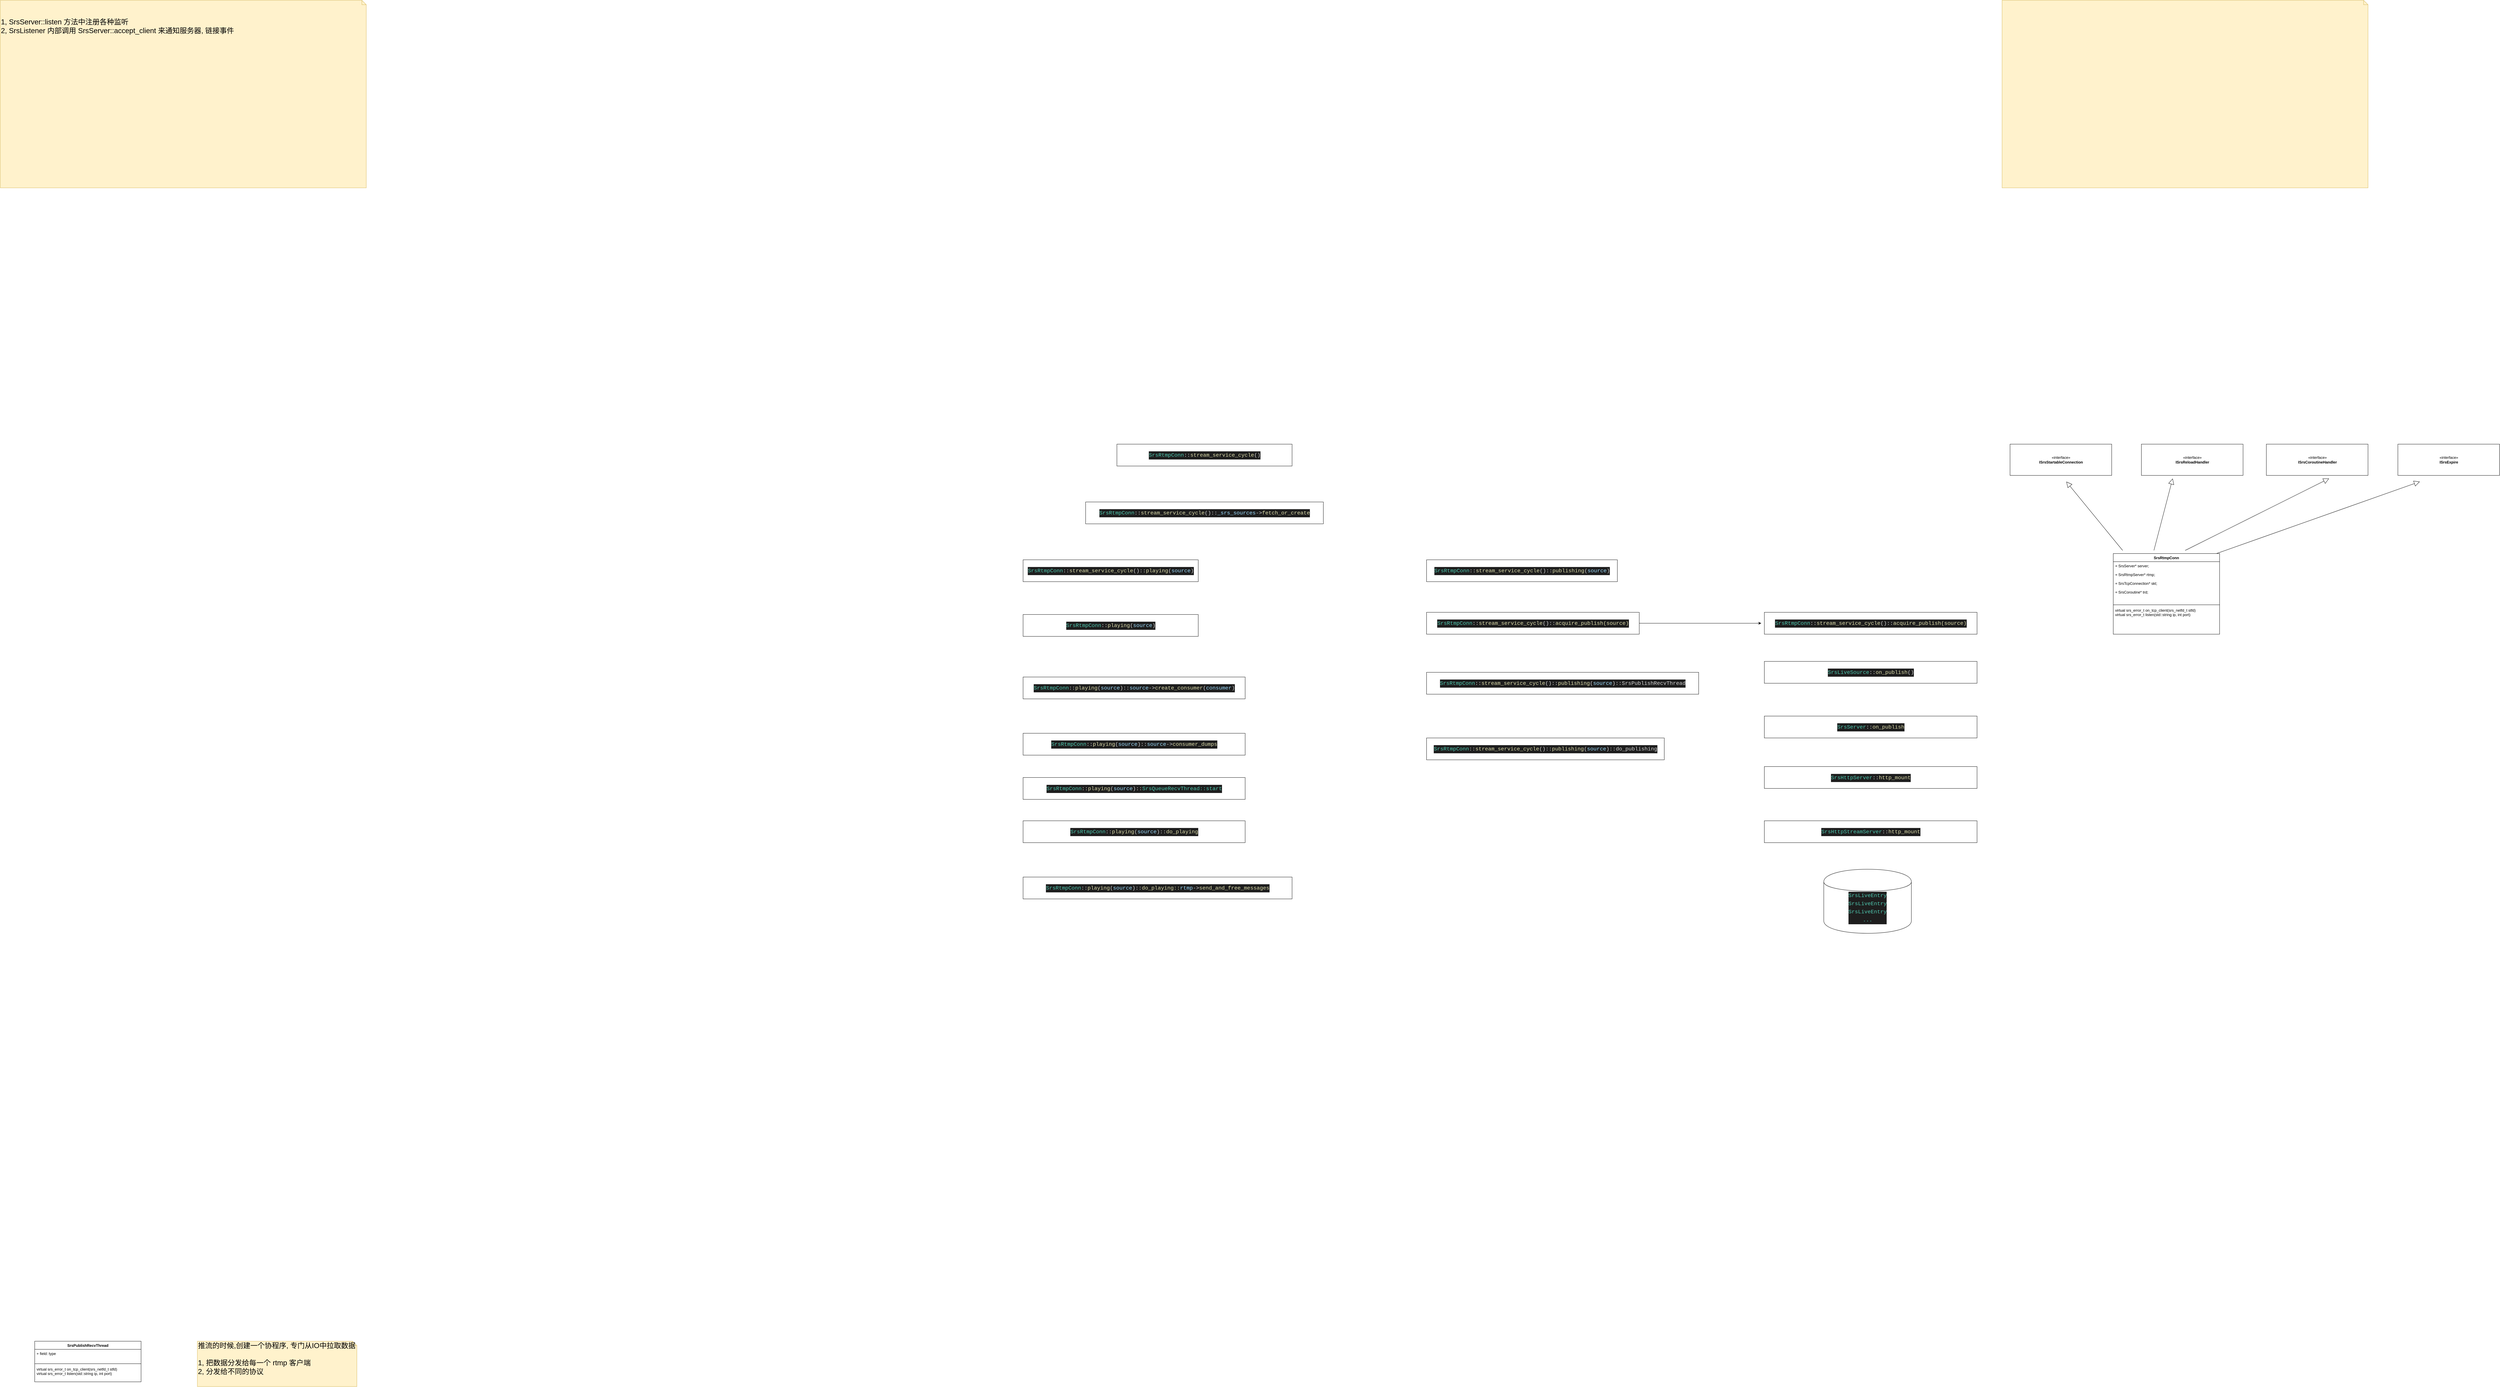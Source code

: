 <mxfile version="12.2.4" pages="1"><diagram id="sfpClXVLskc3ZAaL3iQu" name="Page-1"><mxGraphModel dx="1376" dy="957" grid="1" gridSize="10" guides="1" tooltips="1" connect="1" arrows="1" fold="1" page="1" pageScale="1" pageWidth="5500" pageHeight="5500" math="0" shadow="0"><root><mxCell id="0"/><mxCell id="1" parent="0"/><mxCell id="43" value="&lt;br&gt;&lt;br&gt;1, SrsServer::listen 方法中注册各种监听&lt;br&gt;2, SrsListener 内部调用 SrsServer::accept_client 来通知服务器, 链接事件&lt;br&gt;&lt;br&gt;" style="shape=note;whiteSpace=wrap;html=1;size=14;verticalAlign=top;align=left;spacingTop=-6;fontSize=23;fillColor=#fff2cc;strokeColor=#d6b656;" parent="1" vertex="1"><mxGeometry x="200" y="230" width="1170" height="600" as="geometry"/></mxCell><mxCell id="97" value="SrsRtmpConn" style="swimlane;fontStyle=1;align=center;verticalAlign=top;childLayout=stackLayout;horizontal=1;startSize=26;horizontalStack=0;resizeParent=1;resizeParentMax=0;resizeLast=0;collapsible=1;marginBottom=0;" parent="1" vertex="1"><mxGeometry x="6955.5" y="2000" width="340" height="258" as="geometry"/></mxCell><mxCell id="98" value="+ SrsServer* server;&#10;&#10;+ SrsRtmpServer* rtmp;&#10;&#10;+ SrsTcpConnection* skt;&#10;&#10;+ SrsCoroutine* trd;" style="text;strokeColor=none;fillColor=none;align=left;verticalAlign=top;spacingLeft=4;spacingRight=4;overflow=hidden;rotatable=0;points=[[0,0.5],[1,0.5]];portConstraint=eastwest;" parent="97" vertex="1"><mxGeometry y="26" width="340" height="134" as="geometry"/></mxCell><mxCell id="99" value="" style="line;strokeWidth=1;fillColor=none;align=left;verticalAlign=middle;spacingTop=-1;spacingLeft=3;spacingRight=3;rotatable=0;labelPosition=right;points=[];portConstraint=eastwest;" parent="97" vertex="1"><mxGeometry y="160" width="340" height="8" as="geometry"/></mxCell><mxCell id="100" value="virtual srs_error_t on_tcp_client(srs_netfd_t stfd)&#10;virtual srs_error_t listen(std::string ip, int port)" style="text;strokeColor=none;fillColor=none;align=left;verticalAlign=top;spacingLeft=4;spacingRight=4;overflow=hidden;rotatable=0;points=[[0,0.5],[1,0.5]];portConstraint=eastwest;" parent="97" vertex="1"><mxGeometry y="168" width="340" height="90" as="geometry"/></mxCell><mxCell id="101" value="«interface»&lt;br&gt;&lt;b&gt;ISrsStartableConnection&lt;/b&gt;" style="html=1;" parent="1" vertex="1"><mxGeometry x="6625.5" y="1650" width="325" height="100" as="geometry"/></mxCell><mxCell id="102" value="«interface»&lt;br&gt;&lt;b&gt;ISrsReloadHandler&lt;/b&gt;" style="html=1;" parent="1" vertex="1"><mxGeometry x="7045.5" y="1650" width="325" height="100" as="geometry"/></mxCell><mxCell id="103" value="«interface»&lt;br&gt;&lt;b&gt;ISrsCoroutineHandler&lt;/b&gt;" style="html=1;" parent="1" vertex="1"><mxGeometry x="7445" y="1650" width="325" height="100" as="geometry"/></mxCell><mxCell id="104" value="«interface»&lt;br&gt;&lt;b&gt;ISrsExpire&lt;/b&gt;" style="html=1;" parent="1" vertex="1"><mxGeometry x="7865.5" y="1650" width="325" height="100" as="geometry"/></mxCell><mxCell id="106" value="" style="endArrow=block;endSize=16;endFill=0;html=1;" parent="1" edge="1"><mxGeometry width="160" relative="1" as="geometry"><mxPoint x="6985.5" y="1990" as="sourcePoint"/><mxPoint x="6805.5" y="1770" as="targetPoint"/></mxGeometry></mxCell><mxCell id="107" value="" style="endArrow=block;endSize=16;endFill=0;html=1;" parent="1" edge="1"><mxGeometry width="160" relative="1" as="geometry"><mxPoint x="7085.5" y="1990" as="sourcePoint"/><mxPoint x="7145.5" y="1760" as="targetPoint"/></mxGeometry></mxCell><mxCell id="108" value="" style="endArrow=block;endSize=16;endFill=0;html=1;" parent="1" edge="1"><mxGeometry width="160" relative="1" as="geometry"><mxPoint x="7185.5" y="1990" as="sourcePoint"/><mxPoint x="7645.5" y="1760" as="targetPoint"/></mxGeometry></mxCell><mxCell id="109" value="" style="endArrow=block;endSize=16;endFill=0;html=1;" parent="1" edge="1"><mxGeometry width="160" relative="1" as="geometry"><mxPoint x="7285.5" y="2000" as="sourcePoint"/><mxPoint x="7935.5" y="1770" as="targetPoint"/></mxGeometry></mxCell><mxCell id="110" value="" style="shape=note;whiteSpace=wrap;html=1;size=14;verticalAlign=top;align=left;spacingTop=-6;fontSize=23;fillColor=#fff2cc;strokeColor=#d6b656;" parent="1" vertex="1"><mxGeometry x="6600" y="230" width="1170" height="600" as="geometry"/></mxCell><mxCell id="111" value="SrsPublishRecvThread" style="swimlane;fontStyle=1;align=center;verticalAlign=top;childLayout=stackLayout;horizontal=1;startSize=26;horizontalStack=0;resizeParent=1;resizeParentMax=0;resizeLast=0;collapsible=1;marginBottom=0;" parent="1" vertex="1"><mxGeometry x="310" y="4520" width="340" height="130" as="geometry"/></mxCell><mxCell id="112" value="+ field: type" style="text;strokeColor=none;fillColor=none;align=left;verticalAlign=top;spacingLeft=4;spacingRight=4;overflow=hidden;rotatable=0;points=[[0,0.5],[1,0.5]];portConstraint=eastwest;" parent="111" vertex="1"><mxGeometry y="26" width="340" height="42" as="geometry"/></mxCell><mxCell id="113" value="" style="line;strokeWidth=1;fillColor=none;align=left;verticalAlign=middle;spacingTop=-1;spacingLeft=3;spacingRight=3;rotatable=0;labelPosition=right;points=[];portConstraint=eastwest;" parent="111" vertex="1"><mxGeometry y="68" width="340" height="8" as="geometry"/></mxCell><mxCell id="114" value="virtual srs_error_t on_tcp_client(srs_netfd_t stfd)&#10;virtual srs_error_t listen(std::string ip, int port)" style="text;strokeColor=none;fillColor=none;align=left;verticalAlign=top;spacingLeft=4;spacingRight=4;overflow=hidden;rotatable=0;points=[[0,0.5],[1,0.5]];portConstraint=eastwest;" parent="111" vertex="1"><mxGeometry y="76" width="340" height="54" as="geometry"/></mxCell><mxCell id="115" value="推流的时候,创建一个协程序, 专门从IO中拉取数据&lt;br&gt;&lt;br&gt;1, 把数据分发给每一个 rtmp 客户端&lt;br&gt;2, 分发给不同的协议" style="shape=note;whiteSpace=wrap;html=1;size=14;verticalAlign=top;align=left;spacingTop=-6;fontSize=23;fillColor=#fff2cc;strokeColor=#d6b656;" parent="1" vertex="1"><mxGeometry x="830" y="4520" width="510" height="145" as="geometry"/></mxCell><mxCell id="116" value="&lt;div style=&quot;background-color: rgb(30 , 30 , 30) ; font-family: &amp;#34;menlo&amp;#34; , &amp;#34;monaco&amp;#34; , &amp;#34;courier new&amp;#34; , monospace ; font-size: 17px ; line-height: 26px ; white-space: pre&quot;&gt;&lt;div style=&quot;color: rgb(212 , 212 , 212) ; font-family: &amp;#34;menlo&amp;#34; , &amp;#34;monaco&amp;#34; , &amp;#34;courier new&amp;#34; , monospace ; line-height: 26px&quot;&gt;&lt;span style=&quot;color: #4ec9b0&quot;&gt;SrsRtmpConn&lt;/span&gt;::&lt;span style=&quot;color: #dcdcaa&quot;&gt;stream_service_cycle&lt;/span&gt;()&lt;/div&gt;&lt;/div&gt;" style="html=1;fontSize=23;" parent="1" vertex="1"><mxGeometry x="3770" y="1650" width="560" height="70" as="geometry"/></mxCell><mxCell id="117" value="&lt;div style=&quot;background-color: rgb(30 , 30 , 30) ; font-family: &amp;#34;menlo&amp;#34; , &amp;#34;monaco&amp;#34; , &amp;#34;courier new&amp;#34; , monospace ; font-size: 17px ; line-height: 26px ; white-space: pre&quot;&gt;&lt;div style=&quot;color: rgb(212 , 212 , 212) ; font-family: &amp;#34;menlo&amp;#34; , &amp;#34;monaco&amp;#34; , &amp;#34;courier new&amp;#34; , monospace ; line-height: 26px&quot;&gt;&lt;span style=&quot;color: #4ec9b0&quot;&gt;SrsRtmpConn&lt;/span&gt;::&lt;span style=&quot;color: #dcdcaa&quot;&gt;stream_service_cycle&lt;/span&gt;()::&lt;span style=&quot;font-family: &amp;#34;menlo&amp;#34; , &amp;#34;monaco&amp;#34; , &amp;#34;courier new&amp;#34; , monospace ; color: rgb(156 , 220 , 254)&quot;&gt;_srs_sources&lt;/span&gt;&lt;span style=&quot;font-family: &amp;#34;menlo&amp;#34; , &amp;#34;monaco&amp;#34; , &amp;#34;courier new&amp;#34; , monospace&quot;&gt;-&amp;gt;&lt;/span&gt;&lt;span style=&quot;font-family: &amp;#34;menlo&amp;#34; , &amp;#34;monaco&amp;#34; , &amp;#34;courier new&amp;#34; , monospace ; color: rgb(220 , 220 , 170)&quot;&gt;fetch_or_create&lt;/span&gt;&lt;/div&gt;&lt;/div&gt;" style="html=1;fontSize=23;" parent="1" vertex="1"><mxGeometry x="3670" y="1835" width="760" height="70" as="geometry"/></mxCell><mxCell id="118" value="&lt;div style=&quot;background-color: rgb(30 , 30 , 30) ; font-family: &amp;#34;menlo&amp;#34; , &amp;#34;monaco&amp;#34; , &amp;#34;courier new&amp;#34; , monospace ; font-size: 17px ; line-height: 26px ; white-space: pre&quot;&gt;&lt;div style=&quot;color: rgb(212 , 212 , 212) ; font-family: &amp;#34;menlo&amp;#34; , &amp;#34;monaco&amp;#34; , &amp;#34;courier new&amp;#34; , monospace ; line-height: 26px&quot;&gt;&lt;span style=&quot;color: #4ec9b0&quot;&gt;SrsRtmpConn&lt;/span&gt;::&lt;span style=&quot;color: #dcdcaa&quot;&gt;stream_service_cycle&lt;/span&gt;()::&lt;span style=&quot;font-family: &amp;#34;menlo&amp;#34; , &amp;#34;monaco&amp;#34; , &amp;#34;courier new&amp;#34; , monospace ; color: rgb(220 , 220 , 170)&quot;&gt;playing&lt;/span&gt;&lt;span style=&quot;font-family: &amp;#34;menlo&amp;#34; , &amp;#34;monaco&amp;#34; , &amp;#34;courier new&amp;#34; , monospace&quot;&gt;(&lt;/span&gt;&lt;span style=&quot;font-family: &amp;#34;menlo&amp;#34; , &amp;#34;monaco&amp;#34; , &amp;#34;courier new&amp;#34; , monospace ; color: rgb(156 , 220 , 254)&quot;&gt;source&lt;/span&gt;&lt;span style=&quot;font-family: &amp;#34;menlo&amp;#34; , &amp;#34;monaco&amp;#34; , &amp;#34;courier new&amp;#34; , monospace&quot;&gt;)&lt;/span&gt;&lt;/div&gt;&lt;/div&gt;" style="html=1;fontSize=23;" parent="1" vertex="1"><mxGeometry x="3470" y="2020" width="560" height="70" as="geometry"/></mxCell><mxCell id="121" value="&lt;div style=&quot;background-color: rgb(30 , 30 , 30) ; font-family: &amp;#34;menlo&amp;#34; , &amp;#34;monaco&amp;#34; , &amp;#34;courier new&amp;#34; , monospace ; font-size: 17px ; line-height: 26px ; white-space: pre&quot;&gt;&lt;div style=&quot;color: rgb(212 , 212 , 212) ; font-family: &amp;#34;menlo&amp;#34; , &amp;#34;monaco&amp;#34; , &amp;#34;courier new&amp;#34; , monospace ; line-height: 26px&quot;&gt;&lt;span style=&quot;color: #4ec9b0&quot;&gt;SrsRtmpConn&lt;/span&gt;::&lt;span style=&quot;color: #dcdcaa&quot;&gt;stream_service_cycle&lt;/span&gt;()::&lt;span style=&quot;font-family: &amp;#34;menlo&amp;#34; , &amp;#34;monaco&amp;#34; , &amp;#34;courier new&amp;#34; , monospace ; color: rgb(220 , 220 , 170)&quot;&gt;publishing&lt;/span&gt;&lt;span style=&quot;font-family: &amp;#34;menlo&amp;#34; , &amp;#34;monaco&amp;#34; , &amp;#34;courier new&amp;#34; , monospace&quot;&gt;(&lt;/span&gt;&lt;span style=&quot;font-family: &amp;#34;menlo&amp;#34; , &amp;#34;monaco&amp;#34; , &amp;#34;courier new&amp;#34; , monospace ; color: rgb(156 , 220 , 254)&quot;&gt;source&lt;/span&gt;&lt;span style=&quot;font-family: &amp;#34;menlo&amp;#34; , &amp;#34;monaco&amp;#34; , &amp;#34;courier new&amp;#34; , monospace&quot;&gt;)&lt;/span&gt;&lt;/div&gt;&lt;/div&gt;" style="html=1;fontSize=23;" parent="1" vertex="1"><mxGeometry x="4760" y="2020" width="610" height="70" as="geometry"/></mxCell><mxCell id="122" value="&lt;div style=&quot;background-color: rgb(30 , 30 , 30) ; font-family: &amp;#34;menlo&amp;#34; , &amp;#34;monaco&amp;#34; , &amp;#34;courier new&amp;#34; , monospace ; font-size: 17px ; line-height: 26px ; white-space: pre&quot;&gt;&lt;div style=&quot;color: rgb(212 , 212 , 212) ; font-family: &amp;#34;menlo&amp;#34; , &amp;#34;monaco&amp;#34; , &amp;#34;courier new&amp;#34; , monospace ; line-height: 26px&quot;&gt;&lt;span style=&quot;color: #4ec9b0&quot;&gt;SrsRtmpConn&lt;/span&gt;::&lt;span style=&quot;font-family: &amp;#34;menlo&amp;#34; , &amp;#34;monaco&amp;#34; , &amp;#34;courier new&amp;#34; , monospace ; color: rgb(220 , 220 , 170)&quot;&gt;playing&lt;/span&gt;&lt;span style=&quot;font-family: &amp;#34;menlo&amp;#34; , &amp;#34;monaco&amp;#34; , &amp;#34;courier new&amp;#34; , monospace&quot;&gt;(&lt;/span&gt;&lt;span style=&quot;font-family: &amp;#34;menlo&amp;#34; , &amp;#34;monaco&amp;#34; , &amp;#34;courier new&amp;#34; , monospace ; color: rgb(156 , 220 , 254)&quot;&gt;source&lt;/span&gt;&lt;span style=&quot;font-family: &amp;#34;menlo&amp;#34; , &amp;#34;monaco&amp;#34; , &amp;#34;courier new&amp;#34; , monospace&quot;&gt;)&lt;/span&gt;&lt;/div&gt;&lt;/div&gt;" style="html=1;fontSize=23;" parent="1" vertex="1"><mxGeometry x="3470" y="2195" width="560" height="70" as="geometry"/></mxCell><mxCell id="123" value="&lt;div style=&quot;background-color: rgb(30 , 30 , 30) ; font-family: &amp;#34;menlo&amp;#34; , &amp;#34;monaco&amp;#34; , &amp;#34;courier new&amp;#34; , monospace ; font-size: 17px ; line-height: 26px ; white-space: pre&quot;&gt;&lt;div style=&quot;color: rgb(212 , 212 , 212) ; font-family: &amp;#34;menlo&amp;#34; , &amp;#34;monaco&amp;#34; , &amp;#34;courier new&amp;#34; , monospace ; line-height: 26px&quot;&gt;&lt;span style=&quot;color: #4ec9b0&quot;&gt;SrsRtmpConn&lt;/span&gt;::&lt;span style=&quot;font-family: &amp;#34;menlo&amp;#34; , &amp;#34;monaco&amp;#34; , &amp;#34;courier new&amp;#34; , monospace ; color: rgb(220 , 220 , 170)&quot;&gt;playing&lt;/span&gt;&lt;span style=&quot;font-family: &amp;#34;menlo&amp;#34; , &amp;#34;monaco&amp;#34; , &amp;#34;courier new&amp;#34; , monospace&quot;&gt;(&lt;/span&gt;&lt;span style=&quot;font-family: &amp;#34;menlo&amp;#34; , &amp;#34;monaco&amp;#34; , &amp;#34;courier new&amp;#34; , monospace ; color: rgb(156 , 220 , 254)&quot;&gt;source&lt;/span&gt;&lt;span style=&quot;font-family: &amp;#34;menlo&amp;#34; , &amp;#34;monaco&amp;#34; , &amp;#34;courier new&amp;#34; , monospace&quot;&gt;)::&lt;/span&gt;&lt;span style=&quot;font-family: &amp;#34;menlo&amp;#34; , &amp;#34;monaco&amp;#34; , &amp;#34;courier new&amp;#34; , monospace ; color: rgb(156 , 220 , 254)&quot;&gt;source&lt;/span&gt;&lt;span style=&quot;font-family: &amp;#34;menlo&amp;#34; , &amp;#34;monaco&amp;#34; , &amp;#34;courier new&amp;#34; , monospace&quot;&gt;-&amp;gt;&lt;/span&gt;&lt;span style=&quot;font-family: &amp;#34;menlo&amp;#34; , &amp;#34;monaco&amp;#34; , &amp;#34;courier new&amp;#34; , monospace ; color: rgb(220 , 220 , 170)&quot;&gt;create_consumer&lt;/span&gt;&lt;span style=&quot;font-family: &amp;#34;menlo&amp;#34; , &amp;#34;monaco&amp;#34; , &amp;#34;courier new&amp;#34; , monospace&quot;&gt;(&lt;/span&gt;&lt;span style=&quot;font-family: &amp;#34;menlo&amp;#34; , &amp;#34;monaco&amp;#34; , &amp;#34;courier new&amp;#34; , monospace ; color: rgb(156 , 220 , 254)&quot;&gt;consumer&lt;/span&gt;&lt;span style=&quot;font-family: &amp;#34;menlo&amp;#34; , &amp;#34;monaco&amp;#34; , &amp;#34;courier new&amp;#34; , monospace&quot;&gt;)&lt;/span&gt;&lt;/div&gt;&lt;/div&gt;" style="html=1;fontSize=23;" parent="1" vertex="1"><mxGeometry x="3470" y="2395" width="710" height="70" as="geometry"/></mxCell><mxCell id="124" value="&lt;div style=&quot;background-color: rgb(30 , 30 , 30) ; font-family: &amp;#34;menlo&amp;#34; , &amp;#34;monaco&amp;#34; , &amp;#34;courier new&amp;#34; , monospace ; font-size: 17px ; line-height: 26px ; white-space: pre&quot;&gt;&lt;div style=&quot;color: rgb(212 , 212 , 212) ; font-family: &amp;#34;menlo&amp;#34; , &amp;#34;monaco&amp;#34; , &amp;#34;courier new&amp;#34; , monospace ; line-height: 26px&quot;&gt;&lt;span style=&quot;color: #4ec9b0&quot;&gt;SrsRtmpConn&lt;/span&gt;::&lt;span style=&quot;font-family: &amp;#34;menlo&amp;#34; , &amp;#34;monaco&amp;#34; , &amp;#34;courier new&amp;#34; , monospace ; color: rgb(220 , 220 , 170)&quot;&gt;playing&lt;/span&gt;&lt;span style=&quot;font-family: &amp;#34;menlo&amp;#34; , &amp;#34;monaco&amp;#34; , &amp;#34;courier new&amp;#34; , monospace&quot;&gt;(&lt;/span&gt;&lt;span style=&quot;font-family: &amp;#34;menlo&amp;#34; , &amp;#34;monaco&amp;#34; , &amp;#34;courier new&amp;#34; , monospace ; color: rgb(156 , 220 , 254)&quot;&gt;source&lt;/span&gt;&lt;span style=&quot;font-family: &amp;#34;menlo&amp;#34; , &amp;#34;monaco&amp;#34; , &amp;#34;courier new&amp;#34; , monospace&quot;&gt;)::&lt;/span&gt;&lt;span style=&quot;color: rgb(220 , 220 , 170) ; font-family: &amp;#34;menlo&amp;#34; , &amp;#34;monaco&amp;#34; , &amp;#34;courier new&amp;#34; , monospace&quot;&gt;do_playing&lt;/span&gt;&lt;/div&gt;&lt;/div&gt;" style="html=1;fontSize=23;" parent="1" vertex="1"><mxGeometry x="3470" y="2855" width="710" height="70" as="geometry"/></mxCell><mxCell id="125" value="&lt;div style=&quot;background-color: rgb(30 , 30 , 30) ; font-family: &amp;#34;menlo&amp;#34; , &amp;#34;monaco&amp;#34; , &amp;#34;courier new&amp;#34; , monospace ; font-size: 17px ; line-height: 26px ; white-space: pre&quot;&gt;&lt;div style=&quot;color: rgb(212 , 212 , 212) ; font-family: &amp;#34;menlo&amp;#34; , &amp;#34;monaco&amp;#34; , &amp;#34;courier new&amp;#34; , monospace ; line-height: 26px&quot;&gt;&lt;span style=&quot;color: #4ec9b0&quot;&gt;SrsRtmpConn&lt;/span&gt;::&lt;span style=&quot;font-family: &amp;#34;menlo&amp;#34; , &amp;#34;monaco&amp;#34; , &amp;#34;courier new&amp;#34; , monospace ; color: rgb(220 , 220 , 170)&quot;&gt;playing&lt;/span&gt;&lt;span style=&quot;font-family: &amp;#34;menlo&amp;#34; , &amp;#34;monaco&amp;#34; , &amp;#34;courier new&amp;#34; , monospace&quot;&gt;(&lt;/span&gt;&lt;span style=&quot;font-family: &amp;#34;menlo&amp;#34; , &amp;#34;monaco&amp;#34; , &amp;#34;courier new&amp;#34; , monospace ; color: rgb(156 , 220 , 254)&quot;&gt;source&lt;/span&gt;&lt;span style=&quot;font-family: &amp;#34;menlo&amp;#34; , &amp;#34;monaco&amp;#34; , &amp;#34;courier new&amp;#34; , monospace&quot;&gt;)::&lt;/span&gt;&lt;span style=&quot;font-family: &amp;#34;menlo&amp;#34; , &amp;#34;monaco&amp;#34; , &amp;#34;courier new&amp;#34; , monospace ; color: rgb(156 , 220 , 254)&quot;&gt;source&lt;/span&gt;&lt;span style=&quot;font-family: &amp;#34;menlo&amp;#34; , &amp;#34;monaco&amp;#34; , &amp;#34;courier new&amp;#34; , monospace&quot;&gt;-&amp;gt;&lt;/span&gt;&lt;span style=&quot;color: rgb(220 , 220 , 170) ; font-family: &amp;#34;menlo&amp;#34; , &amp;#34;monaco&amp;#34; , &amp;#34;courier new&amp;#34; , monospace&quot;&gt;consumer_dumps&lt;/span&gt;&lt;/div&gt;&lt;/div&gt;" style="html=1;fontSize=23;" parent="1" vertex="1"><mxGeometry x="3470" y="2575" width="710" height="70" as="geometry"/></mxCell><mxCell id="126" value="&lt;div style=&quot;background-color: rgb(30 , 30 , 30) ; font-family: &amp;#34;menlo&amp;#34; , &amp;#34;monaco&amp;#34; , &amp;#34;courier new&amp;#34; , monospace ; font-size: 17px ; line-height: 26px ; white-space: pre&quot;&gt;&lt;div style=&quot;color: rgb(212 , 212 , 212) ; font-family: &amp;#34;menlo&amp;#34; , &amp;#34;monaco&amp;#34; , &amp;#34;courier new&amp;#34; , monospace ; line-height: 26px&quot;&gt;&lt;span style=&quot;color: #4ec9b0&quot;&gt;SrsRtmpConn&lt;/span&gt;::&lt;span style=&quot;font-family: &amp;#34;menlo&amp;#34; , &amp;#34;monaco&amp;#34; , &amp;#34;courier new&amp;#34; , monospace ; color: rgb(220 , 220 , 170)&quot;&gt;playing&lt;/span&gt;&lt;span style=&quot;font-family: &amp;#34;menlo&amp;#34; , &amp;#34;monaco&amp;#34; , &amp;#34;courier new&amp;#34; , monospace&quot;&gt;(&lt;/span&gt;&lt;span style=&quot;font-family: &amp;#34;menlo&amp;#34; , &amp;#34;monaco&amp;#34; , &amp;#34;courier new&amp;#34; , monospace ; color: rgb(156 , 220 , 254)&quot;&gt;source&lt;/span&gt;&lt;span style=&quot;font-family: &amp;#34;menlo&amp;#34; , &amp;#34;monaco&amp;#34; , &amp;#34;courier new&amp;#34; , monospace&quot;&gt;)::&lt;/span&gt;&lt;span style=&quot;color: rgb(78 , 201 , 176) ; font-family: &amp;#34;menlo&amp;#34; , &amp;#34;monaco&amp;#34; , &amp;#34;courier new&amp;#34; , monospace&quot;&gt;SrsQueueRecvThread::start&lt;/span&gt;&lt;/div&gt;&lt;/div&gt;" style="html=1;fontSize=23;" parent="1" vertex="1"><mxGeometry x="3470" y="2716.5" width="710" height="70" as="geometry"/></mxCell><mxCell id="127" value="&lt;div style=&quot;background-color: rgb(30 , 30 , 30) ; font-family: &amp;#34;menlo&amp;#34; , &amp;#34;monaco&amp;#34; , &amp;#34;courier new&amp;#34; , monospace ; font-size: 17px ; line-height: 26px ; white-space: pre&quot;&gt;&lt;div style=&quot;color: rgb(212 , 212 , 212) ; font-family: &amp;#34;menlo&amp;#34; , &amp;#34;monaco&amp;#34; , &amp;#34;courier new&amp;#34; , monospace ; line-height: 26px&quot;&gt;&lt;span style=&quot;color: #4ec9b0&quot;&gt;SrsRtmpConn&lt;/span&gt;::&lt;span style=&quot;color: #dcdcaa&quot;&gt;stream_service_cycle&lt;/span&gt;()::&lt;span style=&quot;font-family: &amp;#34;menlo&amp;#34; , &amp;#34;monaco&amp;#34; , &amp;#34;courier new&amp;#34; , monospace ; color: rgb(220 , 220 , 170)&quot;&gt;publishing&lt;/span&gt;&lt;span style=&quot;font-family: &amp;#34;menlo&amp;#34; , &amp;#34;monaco&amp;#34; , &amp;#34;courier new&amp;#34; , monospace&quot;&gt;(&lt;/span&gt;&lt;span style=&quot;font-family: &amp;#34;menlo&amp;#34; , &amp;#34;monaco&amp;#34; , &amp;#34;courier new&amp;#34; , monospace ; color: rgb(156 , 220 , 254)&quot;&gt;source&lt;/span&gt;&lt;span style=&quot;font-family: &amp;#34;menlo&amp;#34; , &amp;#34;monaco&amp;#34; , &amp;#34;courier new&amp;#34; , monospace&quot;&gt;)::do_publishing&lt;/span&gt;&lt;/div&gt;&lt;/div&gt;" style="html=1;fontSize=23;" parent="1" vertex="1"><mxGeometry x="4760" y="2590" width="760" height="70" as="geometry"/></mxCell><mxCell id="128" value="&lt;div style=&quot;background-color: rgb(30 , 30 , 30) ; font-family: &amp;#34;menlo&amp;#34; , &amp;#34;monaco&amp;#34; , &amp;#34;courier new&amp;#34; , monospace ; font-size: 17px ; line-height: 26px ; white-space: pre&quot;&gt;&lt;div style=&quot;color: rgb(212 , 212 , 212) ; font-family: &amp;#34;menlo&amp;#34; , &amp;#34;monaco&amp;#34; , &amp;#34;courier new&amp;#34; , monospace ; line-height: 26px&quot;&gt;&lt;span style=&quot;color: #4ec9b0&quot;&gt;SrsRtmpConn&lt;/span&gt;::&lt;span style=&quot;font-family: &amp;#34;menlo&amp;#34; , &amp;#34;monaco&amp;#34; , &amp;#34;courier new&amp;#34; , monospace ; color: rgb(220 , 220 , 170)&quot;&gt;playing&lt;/span&gt;&lt;span style=&quot;font-family: &amp;#34;menlo&amp;#34; , &amp;#34;monaco&amp;#34; , &amp;#34;courier new&amp;#34; , monospace&quot;&gt;(&lt;/span&gt;&lt;span style=&quot;font-family: &amp;#34;menlo&amp;#34; , &amp;#34;monaco&amp;#34; , &amp;#34;courier new&amp;#34; , monospace ; color: rgb(156 , 220 , 254)&quot;&gt;source&lt;/span&gt;&lt;span style=&quot;font-family: &amp;#34;menlo&amp;#34; , &amp;#34;monaco&amp;#34; , &amp;#34;courier new&amp;#34; , monospace&quot;&gt;)::&lt;/span&gt;&lt;span style=&quot;color: rgb(220 , 220 , 170) ; font-family: &amp;#34;menlo&amp;#34; , &amp;#34;monaco&amp;#34; , &amp;#34;courier new&amp;#34; , monospace&quot;&gt;do_playing::&lt;/span&gt;&lt;span style=&quot;font-family: &amp;#34;menlo&amp;#34; , &amp;#34;monaco&amp;#34; , &amp;#34;courier new&amp;#34; , monospace ; color: rgb(156 , 220 , 254)&quot;&gt;rtmp&lt;/span&gt;&lt;span style=&quot;font-family: &amp;#34;menlo&amp;#34; , &amp;#34;monaco&amp;#34; , &amp;#34;courier new&amp;#34; , monospace&quot;&gt;-&amp;gt;&lt;/span&gt;&lt;span style=&quot;font-family: &amp;#34;menlo&amp;#34; , &amp;#34;monaco&amp;#34; , &amp;#34;courier new&amp;#34; , monospace ; color: rgb(220 , 220 , 170)&quot;&gt;send_and_free_messages&lt;/span&gt;&lt;/div&gt;&lt;/div&gt;" style="html=1;fontSize=23;" parent="1" vertex="1"><mxGeometry x="3470" y="3035" width="860" height="70" as="geometry"/></mxCell><mxCell id="129" value="&lt;div style=&quot;background-color: rgb(30 , 30 , 30) ; font-family: &amp;#34;menlo&amp;#34; , &amp;#34;monaco&amp;#34; , &amp;#34;courier new&amp;#34; , monospace ; font-size: 17px ; line-height: 26px ; white-space: pre&quot;&gt;&lt;div style=&quot;color: rgb(212 , 212 , 212) ; font-family: &amp;#34;menlo&amp;#34; , &amp;#34;monaco&amp;#34; , &amp;#34;courier new&amp;#34; , monospace ; line-height: 26px&quot;&gt;&lt;span style=&quot;color: #4ec9b0&quot;&gt;SrsRtmpConn&lt;/span&gt;::&lt;span style=&quot;color: #dcdcaa&quot;&gt;stream_service_cycle&lt;/span&gt;()::&lt;span style=&quot;font-family: &amp;#34;menlo&amp;#34; , &amp;#34;monaco&amp;#34; , &amp;#34;courier new&amp;#34; , monospace ; color: rgb(220 , 220 , 170)&quot;&gt;publishing&lt;/span&gt;&lt;span style=&quot;font-family: &amp;#34;menlo&amp;#34; , &amp;#34;monaco&amp;#34; , &amp;#34;courier new&amp;#34; , monospace&quot;&gt;(&lt;/span&gt;&lt;span style=&quot;font-family: &amp;#34;menlo&amp;#34; , &amp;#34;monaco&amp;#34; , &amp;#34;courier new&amp;#34; , monospace ; color: rgb(156 , 220 , 254)&quot;&gt;source&lt;/span&gt;&lt;span style=&quot;font-family: &amp;#34;menlo&amp;#34; , &amp;#34;monaco&amp;#34; , &amp;#34;courier new&amp;#34; , monospace&quot;&gt;)::SrsPublishRecvThread&lt;/span&gt;&lt;/div&gt;&lt;/div&gt;" style="html=1;fontSize=23;" parent="1" vertex="1"><mxGeometry x="4760" y="2380" width="870" height="70" as="geometry"/></mxCell><mxCell id="132" style="edgeStyle=orthogonalEdgeStyle;rounded=0;orthogonalLoop=1;jettySize=auto;html=1;" edge="1" parent="1" source="130"><mxGeometry relative="1" as="geometry"><mxPoint x="5830" y="2223" as="targetPoint"/></mxGeometry></mxCell><mxCell id="130" value="&lt;div style=&quot;background-color: rgb(30 , 30 , 30) ; font-family: &amp;#34;menlo&amp;#34; , &amp;#34;monaco&amp;#34; , &amp;#34;courier new&amp;#34; , monospace ; font-size: 17px ; line-height: 26px ; white-space: pre&quot;&gt;&lt;div style=&quot;color: rgb(212 , 212 , 212) ; font-family: &amp;#34;menlo&amp;#34; , &amp;#34;monaco&amp;#34; , &amp;#34;courier new&amp;#34; , monospace ; line-height: 26px&quot;&gt;&lt;span style=&quot;color: #4ec9b0&quot;&gt;SrsRtmpConn&lt;/span&gt;::&lt;span style=&quot;color: #dcdcaa&quot;&gt;stream_service_cycle&lt;/span&gt;()::&lt;span style=&quot;color: rgb(220 , 220 , 170) ; font-family: &amp;#34;menlo&amp;#34; , &amp;#34;monaco&amp;#34; , &amp;#34;courier new&amp;#34; , monospace&quot;&gt;acquire_publish(source)&lt;/span&gt;&lt;/div&gt;&lt;/div&gt;" style="html=1;fontSize=23;" vertex="1" parent="1"><mxGeometry x="4760" y="2188" width="680" height="70" as="geometry"/></mxCell><mxCell id="131" value="&lt;div style=&quot;background-color: rgb(30 , 30 , 30) ; font-family: &amp;#34;menlo&amp;#34; , &amp;#34;monaco&amp;#34; , &amp;#34;courier new&amp;#34; , monospace ; font-size: 17px ; line-height: 26px ; white-space: pre&quot;&gt;&lt;div style=&quot;color: rgb(212 , 212 , 212) ; font-family: &amp;#34;menlo&amp;#34; , &amp;#34;monaco&amp;#34; , &amp;#34;courier new&amp;#34; , monospace ; line-height: 26px&quot;&gt;&lt;span style=&quot;color: #4ec9b0&quot;&gt;SrsRtmpConn&lt;/span&gt;::&lt;span style=&quot;color: #dcdcaa&quot;&gt;stream_service_cycle&lt;/span&gt;()::&lt;span style=&quot;color: rgb(220 , 220 , 170) ; font-family: &amp;#34;menlo&amp;#34; , &amp;#34;monaco&amp;#34; , &amp;#34;courier new&amp;#34; , monospace&quot;&gt;acquire_publish(source)&lt;/span&gt;&lt;/div&gt;&lt;/div&gt;" style="html=1;fontSize=23;" vertex="1" parent="1"><mxGeometry x="5840" y="2188" width="680" height="70" as="geometry"/></mxCell><mxCell id="133" value="&lt;div style=&quot;background-color: rgb(30 , 30 , 30) ; font-family: &amp;#34;menlo&amp;#34; , &amp;#34;monaco&amp;#34; , &amp;#34;courier new&amp;#34; , monospace ; font-size: 17px ; line-height: 26px ; white-space: pre&quot;&gt;&lt;div style=&quot;color: rgb(212 , 212 , 212) ; font-family: &amp;#34;menlo&amp;#34; , &amp;#34;monaco&amp;#34; , &amp;#34;courier new&amp;#34; , monospace ; line-height: 26px&quot;&gt;&lt;div style=&quot;font-family: &amp;#34;menlo&amp;#34; , &amp;#34;monaco&amp;#34; , &amp;#34;courier new&amp;#34; , monospace ; line-height: 26px&quot;&gt;&lt;span style=&quot;color: #4ec9b0&quot;&gt;SrsLiveSource&lt;/span&gt;::&lt;span style=&quot;color: #dcdcaa&quot;&gt;on_publish&lt;/span&gt;()&lt;/div&gt;&lt;/div&gt;&lt;/div&gt;" style="html=1;fontSize=23;" vertex="1" parent="1"><mxGeometry x="5840" y="2345" width="680" height="70" as="geometry"/></mxCell><mxCell id="134" value="&lt;div style=&quot;background-color: rgb(30 , 30 , 30) ; font-family: &amp;#34;menlo&amp;#34; , &amp;#34;monaco&amp;#34; , &amp;#34;courier new&amp;#34; , monospace ; font-size: 17px ; line-height: 26px ; white-space: pre&quot;&gt;&lt;div style=&quot;color: rgb(212 , 212 , 212) ; font-family: &amp;#34;menlo&amp;#34; , &amp;#34;monaco&amp;#34; , &amp;#34;courier new&amp;#34; , monospace ; line-height: 26px&quot;&gt;&lt;div style=&quot;font-family: &amp;#34;menlo&amp;#34; , &amp;#34;monaco&amp;#34; , &amp;#34;courier new&amp;#34; , monospace ; line-height: 26px&quot;&gt;&lt;div style=&quot;font-family: &amp;#34;menlo&amp;#34; , &amp;#34;monaco&amp;#34; , &amp;#34;courier new&amp;#34; , monospace ; line-height: 26px&quot;&gt;&lt;span style=&quot;color: #4ec9b0&quot;&gt;SrsServer&lt;/span&gt;::&lt;span style=&quot;color: #dcdcaa&quot;&gt;on_publish&lt;/span&gt;&lt;/div&gt;&lt;/div&gt;&lt;/div&gt;&lt;/div&gt;" style="html=1;fontSize=23;" vertex="1" parent="1"><mxGeometry x="5840" y="2520" width="680" height="70" as="geometry"/></mxCell><mxCell id="135" value="&lt;div style=&quot;background-color: rgb(30 , 30 , 30) ; font-family: &amp;#34;menlo&amp;#34; , &amp;#34;monaco&amp;#34; , &amp;#34;courier new&amp;#34; , monospace ; font-size: 17px ; line-height: 26px ; white-space: pre&quot;&gt;&lt;div style=&quot;color: rgb(212 , 212 , 212) ; font-family: &amp;#34;menlo&amp;#34; , &amp;#34;monaco&amp;#34; , &amp;#34;courier new&amp;#34; , monospace ; line-height: 26px&quot;&gt;&lt;div style=&quot;font-family: &amp;#34;menlo&amp;#34; , &amp;#34;monaco&amp;#34; , &amp;#34;courier new&amp;#34; , monospace ; line-height: 26px&quot;&gt;&lt;div style=&quot;font-family: &amp;#34;menlo&amp;#34; , &amp;#34;monaco&amp;#34; , &amp;#34;courier new&amp;#34; , monospace ; line-height: 26px&quot;&gt;&lt;div style=&quot;font-family: &amp;#34;menlo&amp;#34; , &amp;#34;monaco&amp;#34; , &amp;#34;courier new&amp;#34; , monospace ; line-height: 26px&quot;&gt;&lt;span style=&quot;color: #4ec9b0&quot;&gt;SrsHttpServer&lt;/span&gt;::&lt;span style=&quot;color: #dcdcaa&quot;&gt;http_mount&lt;/span&gt;&lt;/div&gt;&lt;/div&gt;&lt;/div&gt;&lt;/div&gt;&lt;/div&gt;" style="html=1;fontSize=23;" vertex="1" parent="1"><mxGeometry x="5840" y="2681.5" width="680" height="70" as="geometry"/></mxCell><mxCell id="136" value="&lt;div style=&quot;background-color: rgb(30 , 30 , 30) ; font-family: &amp;#34;menlo&amp;#34; , &amp;#34;monaco&amp;#34; , &amp;#34;courier new&amp;#34; , monospace ; font-size: 17px ; line-height: 26px ; white-space: pre&quot;&gt;&lt;div style=&quot;color: rgb(212 , 212 , 212) ; font-family: &amp;#34;menlo&amp;#34; , &amp;#34;monaco&amp;#34; , &amp;#34;courier new&amp;#34; , monospace ; line-height: 26px&quot;&gt;&lt;div style=&quot;font-family: &amp;#34;menlo&amp;#34; , &amp;#34;monaco&amp;#34; , &amp;#34;courier new&amp;#34; , monospace ; line-height: 26px&quot;&gt;&lt;div style=&quot;font-family: &amp;#34;menlo&amp;#34; , &amp;#34;monaco&amp;#34; , &amp;#34;courier new&amp;#34; , monospace ; line-height: 26px&quot;&gt;&lt;div style=&quot;font-family: &amp;#34;menlo&amp;#34; , &amp;#34;monaco&amp;#34; , &amp;#34;courier new&amp;#34; , monospace ; line-height: 26px&quot;&gt;&lt;div style=&quot;font-family: &amp;#34;menlo&amp;#34; , &amp;#34;monaco&amp;#34; , &amp;#34;courier new&amp;#34; , monospace ; line-height: 26px&quot;&gt;&lt;span style=&quot;color: #4ec9b0&quot;&gt;SrsHttpStreamServer&lt;/span&gt;::&lt;span style=&quot;color: #dcdcaa&quot;&gt;http_mount&lt;/span&gt;&lt;/div&gt;&lt;/div&gt;&lt;/div&gt;&lt;/div&gt;&lt;/div&gt;&lt;/div&gt;" style="html=1;fontSize=23;" vertex="1" parent="1"><mxGeometry x="5840" y="2855" width="680" height="70" as="geometry"/></mxCell><mxCell id="137" value="&lt;div style=&quot;color: rgb(212 , 212 , 212) ; background-color: rgb(30 , 30 , 30) ; font-family: &amp;#34;menlo&amp;#34; , &amp;#34;monaco&amp;#34; , &amp;#34;courier new&amp;#34; , monospace ; font-size: 17px ; line-height: 26px ; white-space: pre&quot;&gt;&lt;span style=&quot;color: #4ec9b0&quot;&gt;SrsLiveEntry&lt;/span&gt;&lt;/div&gt;&lt;div style=&quot;color: rgb(212 , 212 , 212) ; background-color: rgb(30 , 30 , 30) ; font-family: &amp;#34;menlo&amp;#34; , &amp;#34;monaco&amp;#34; , &amp;#34;courier new&amp;#34; , monospace ; font-size: 17px ; line-height: 26px ; white-space: pre&quot;&gt;&lt;div style=&quot;font-family: &amp;#34;menlo&amp;#34; , &amp;#34;monaco&amp;#34; , &amp;#34;courier new&amp;#34; , monospace ; line-height: 26px&quot;&gt;&lt;span style=&quot;color: #4ec9b0&quot;&gt;SrsLiveEntry&lt;/span&gt;&lt;/div&gt;&lt;div style=&quot;font-family: &amp;#34;menlo&amp;#34; , &amp;#34;monaco&amp;#34; , &amp;#34;courier new&amp;#34; , monospace ; line-height: 26px&quot;&gt;&lt;div style=&quot;line-height: 26px&quot;&gt;&lt;span style=&quot;color: #4ec9b0&quot;&gt;SrsLiveEntry&lt;/span&gt;&lt;/div&gt;&lt;div style=&quot;line-height: 26px&quot;&gt;&lt;span style=&quot;color: #4ec9b0&quot;&gt;...&lt;/span&gt;&lt;/div&gt;&lt;/div&gt;&lt;/div&gt;" style="shape=cylinder;whiteSpace=wrap;html=1;boundedLbl=1;backgroundOutline=1;" vertex="1" parent="1"><mxGeometry x="6030" y="3010" width="280" height="205" as="geometry"/></mxCell></root></mxGraphModel></diagram></mxfile>